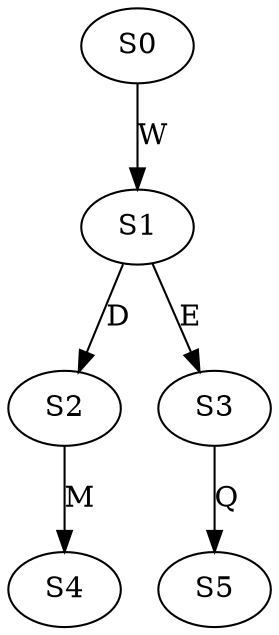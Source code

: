 strict digraph  {
	S0 -> S1 [ label = W ];
	S1 -> S2 [ label = D ];
	S1 -> S3 [ label = E ];
	S2 -> S4 [ label = M ];
	S3 -> S5 [ label = Q ];
}
